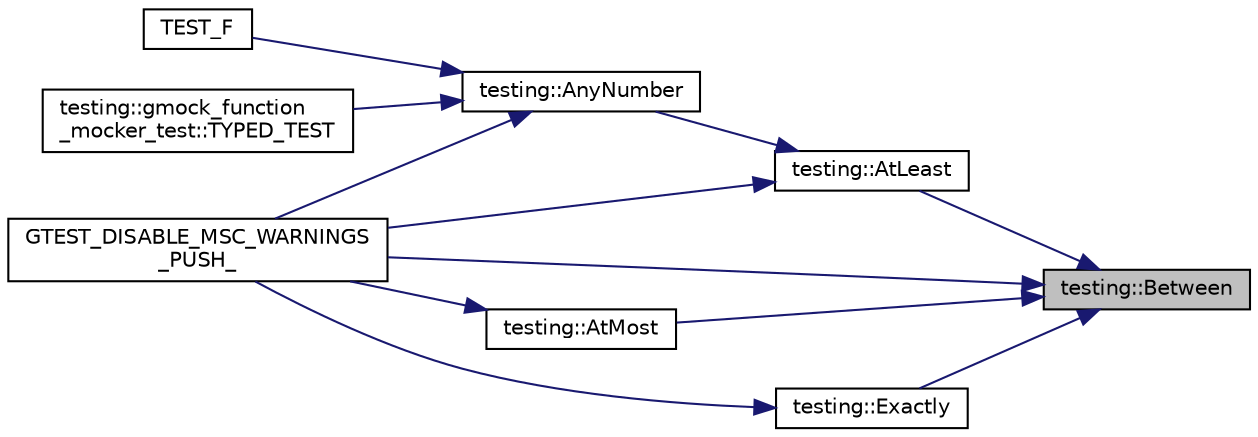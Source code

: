 digraph "testing::Between"
{
 // LATEX_PDF_SIZE
  bgcolor="transparent";
  edge [fontname="Helvetica",fontsize="10",labelfontname="Helvetica",labelfontsize="10"];
  node [fontname="Helvetica",fontsize="10",shape=record];
  rankdir="RL";
  Node1 [label="testing::Between",height=0.2,width=0.4,color="black", fillcolor="grey75", style="filled", fontcolor="black",tooltip=" "];
  Node1 -> Node2 [dir="back",color="midnightblue",fontsize="10",style="solid",fontname="Helvetica"];
  Node2 [label="testing::AtLeast",height=0.2,width=0.4,color="black",URL="$namespacetesting.html#a137297cb3c582843989fbd937cf0fed2",tooltip=" "];
  Node2 -> Node3 [dir="back",color="midnightblue",fontsize="10",style="solid",fontname="Helvetica"];
  Node3 [label="testing::AnyNumber",height=0.2,width=0.4,color="black",URL="$namespacetesting.html#aa1f8a6371097e1e9b8d6866020f35252",tooltip=" "];
  Node3 -> Node4 [dir="back",color="midnightblue",fontsize="10",style="solid",fontname="Helvetica"];
  Node4 [label="GTEST_DISABLE_MSC_WARNINGS\l_PUSH_",height=0.2,width=0.4,color="black",URL="$gmock-cardinalities_8h.html#a88f79832f9d045112a76e9da8611cc13",tooltip=" "];
  Node3 -> Node5 [dir="back",color="midnightblue",fontsize="10",style="solid",fontname="Helvetica"];
  Node5 [label="TEST_F",height=0.2,width=0.4,color="black",URL="$gmock__output__test___8cc.html#add20a01035182eac6e1278d06e001d04",tooltip=" "];
  Node3 -> Node6 [dir="back",color="midnightblue",fontsize="10",style="solid",fontname="Helvetica"];
  Node6 [label="testing::gmock_function\l_mocker_test::TYPED_TEST",height=0.2,width=0.4,color="black",URL="$namespacetesting_1_1gmock__function__mocker__test.html#a4bf7e84533bd28edba4e421f20d28d0f",tooltip=" "];
  Node2 -> Node4 [dir="back",color="midnightblue",fontsize="10",style="solid",fontname="Helvetica"];
  Node1 -> Node7 [dir="back",color="midnightblue",fontsize="10",style="solid",fontname="Helvetica"];
  Node7 [label="testing::AtMost",height=0.2,width=0.4,color="black",URL="$namespacetesting.html#a5487cd1068c78821ced96fbf542a91bb",tooltip=" "];
  Node7 -> Node4 [dir="back",color="midnightblue",fontsize="10",style="solid",fontname="Helvetica"];
  Node1 -> Node8 [dir="back",color="midnightblue",fontsize="10",style="solid",fontname="Helvetica"];
  Node8 [label="testing::Exactly",height=0.2,width=0.4,color="black",URL="$namespacetesting.html#aa9b1b32ba9e8d3db8ac0af0fc8785c8d",tooltip=" "];
  Node8 -> Node4 [dir="back",color="midnightblue",fontsize="10",style="solid",fontname="Helvetica"];
  Node1 -> Node4 [dir="back",color="midnightblue",fontsize="10",style="solid",fontname="Helvetica"];
}
